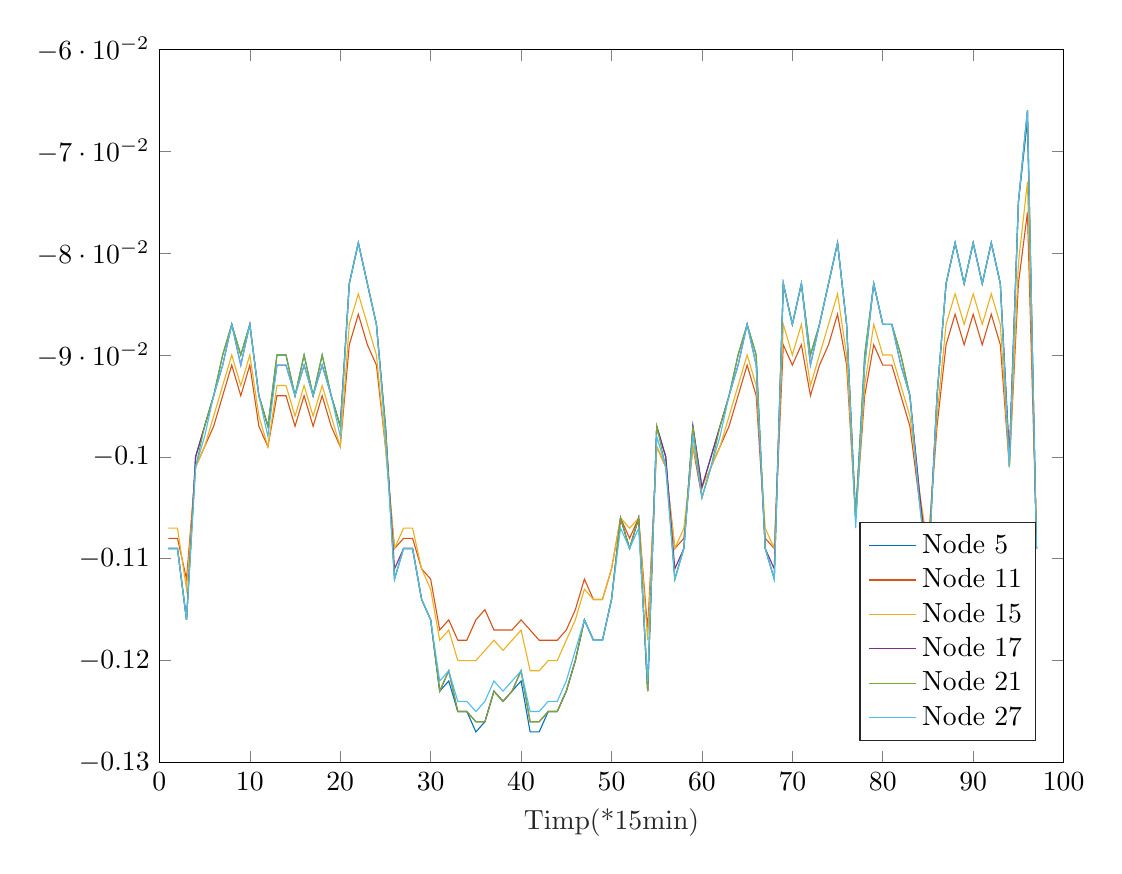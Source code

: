 % This file was created by matlab2tikz.
%
%The latest updates can be retrieved from
%  http://www.mathworks.com/matlabcentral/fileexchange/22022-matlab2tikz-matlab2tikz
%where you can also make suggestions and rate matlab2tikz.
%
\definecolor{mycolor1}{rgb}{0.0,0.447,0.741}%
\definecolor{mycolor2}{rgb}{0.85,0.325,0.098}%
\definecolor{mycolor3}{rgb}{0.929,0.694,0.125}%
\definecolor{mycolor4}{rgb}{0.494,0.184,0.556}%
\definecolor{mycolor5}{rgb}{0.466,0.674,0.188}%
\definecolor{mycolor6}{rgb}{0.301,0.745,0.933}%
%


\begin{axis}[%
width=4.521in,
height=3.566in,
at={(0.758in,0.481in)},
scale only axis,
xmin=0,
xmax=100,
xlabel style={font=\color{white!15!black}},
xlabel={Timp(*15min)},
ymin=-0.13,
ymax=-0.06,
% ylabel style={font=\color{white!15!black}},
% ylabel={Reziduu presiune(mH2O)},
axis background/.style={fill=white},
legend style={at={(0.97,0.03)}, anchor=south east, legend cell align=left, align=left, draw=white!15!black}
]
\addplot [color=mycolor1]
  table[row sep=crcr]{%
1	-0.109\\
2	-0.109\\
3	-0.116\\
4	-0.1\\
5	-0.097\\
6	-0.094\\
7	-0.09\\
8	-0.087\\
9	-0.09\\
10	-0.087\\
11	-0.094\\
12	-0.097\\
13	-0.09\\
14	-0.09\\
15	-0.094\\
16	-0.09\\
17	-0.094\\
18	-0.09\\
19	-0.094\\
20	-0.097\\
21	-0.083\\
22	-0.079\\
23	-0.083\\
24	-0.087\\
25	-0.097\\
26	-0.112\\
27	-0.109\\
28	-0.109\\
29	-0.114\\
30	-0.116\\
31	-0.123\\
32	-0.122\\
33	-0.125\\
34	-0.125\\
35	-0.127\\
36	-0.126\\
37	-0.123\\
38	-0.124\\
39	-0.123\\
40	-0.122\\
41	-0.127\\
42	-0.127\\
43	-0.125\\
44	-0.125\\
45	-0.123\\
46	-0.12\\
47	-0.116\\
48	-0.118\\
49	-0.118\\
50	-0.114\\
51	-0.106\\
52	-0.109\\
53	-0.106\\
54	-0.123\\
55	-0.097\\
56	-0.1\\
57	-0.112\\
58	-0.109\\
59	-0.097\\
60	-0.103\\
61	-0.1\\
62	-0.097\\
63	-0.094\\
64	-0.09\\
65	-0.087\\
66	-0.09\\
67	-0.109\\
68	-0.112\\
69	-0.083\\
70	-0.087\\
71	-0.083\\
72	-0.09\\
73	-0.087\\
74	-0.083\\
75	-0.079\\
76	-0.087\\
77	-0.106\\
78	-0.09\\
79	-0.083\\
80	-0.087\\
81	-0.087\\
82	-0.09\\
83	-0.094\\
84	-0.103\\
85	-0.112\\
86	-0.094\\
87	-0.083\\
88	-0.079\\
89	-0.083\\
90	-0.079\\
91	-0.083\\
92	-0.079\\
93	-0.083\\
94	-0.1\\
95	-0.075\\
96	-0.067\\
97	-0.109\\
};
\addlegendentry{Node 5}

\addplot [color=mycolor2]
  table[row sep=crcr]{%
1	-0.108\\
2	-0.108\\
3	-0.112\\
4	-0.101\\
5	-0.099\\
6	-0.097\\
7	-0.094\\
8	-0.091\\
9	-0.094\\
10	-0.091\\
11	-0.097\\
12	-0.099\\
13	-0.094\\
14	-0.094\\
15	-0.097\\
16	-0.094\\
17	-0.097\\
18	-0.094\\
19	-0.097\\
20	-0.099\\
21	-0.089\\
22	-0.086\\
23	-0.089\\
24	-0.091\\
25	-0.099\\
26	-0.109\\
27	-0.108\\
28	-0.108\\
29	-0.111\\
30	-0.112\\
31	-0.117\\
32	-0.116\\
33	-0.118\\
34	-0.118\\
35	-0.116\\
36	-0.115\\
37	-0.117\\
38	-0.117\\
39	-0.117\\
40	-0.116\\
41	-0.117\\
42	-0.118\\
43	-0.118\\
44	-0.118\\
45	-0.117\\
46	-0.115\\
47	-0.112\\
48	-0.114\\
49	-0.114\\
50	-0.111\\
51	-0.106\\
52	-0.108\\
53	-0.106\\
54	-0.117\\
55	-0.099\\
56	-0.101\\
57	-0.109\\
58	-0.108\\
59	-0.099\\
60	-0.104\\
61	-0.101\\
62	-0.099\\
63	-0.097\\
64	-0.094\\
65	-0.091\\
66	-0.094\\
67	-0.108\\
68	-0.109\\
69	-0.089\\
70	-0.091\\
71	-0.089\\
72	-0.094\\
73	-0.091\\
74	-0.089\\
75	-0.086\\
76	-0.091\\
77	-0.106\\
78	-0.094\\
79	-0.089\\
80	-0.091\\
81	-0.091\\
82	-0.094\\
83	-0.097\\
84	-0.104\\
85	-0.109\\
86	-0.097\\
87	-0.089\\
88	-0.086\\
89	-0.089\\
90	-0.086\\
91	-0.089\\
92	-0.086\\
93	-0.089\\
94	-0.101\\
95	-0.083\\
96	-0.076\\
97	-0.108\\
};
\addlegendentry{Node 11}

\addplot [color=mycolor3]
  table[row sep=crcr]{%
1	-0.107\\
2	-0.107\\
3	-0.113\\
4	-0.101\\
5	-0.099\\
6	-0.096\\
7	-0.093\\
8	-0.09\\
9	-0.093\\
10	-0.09\\
11	-0.096\\
12	-0.099\\
13	-0.093\\
14	-0.093\\
15	-0.096\\
16	-0.093\\
17	-0.096\\
18	-0.093\\
19	-0.096\\
20	-0.099\\
21	-0.087\\
22	-0.084\\
23	-0.087\\
24	-0.09\\
25	-0.099\\
26	-0.109\\
27	-0.107\\
28	-0.107\\
29	-0.111\\
30	-0.113\\
31	-0.118\\
32	-0.117\\
33	-0.12\\
34	-0.12\\
35	-0.12\\
36	-0.119\\
37	-0.118\\
38	-0.119\\
39	-0.118\\
40	-0.117\\
41	-0.121\\
42	-0.121\\
43	-0.12\\
44	-0.12\\
45	-0.118\\
46	-0.116\\
47	-0.113\\
48	-0.114\\
49	-0.114\\
50	-0.111\\
51	-0.106\\
52	-0.107\\
53	-0.106\\
54	-0.118\\
55	-0.099\\
56	-0.101\\
57	-0.109\\
58	-0.107\\
59	-0.099\\
60	-0.103\\
61	-0.101\\
62	-0.099\\
63	-0.096\\
64	-0.093\\
65	-0.09\\
66	-0.093\\
67	-0.107\\
68	-0.109\\
69	-0.087\\
70	-0.09\\
71	-0.087\\
72	-0.093\\
73	-0.09\\
74	-0.087\\
75	-0.084\\
76	-0.09\\
77	-0.106\\
78	-0.093\\
79	-0.087\\
80	-0.09\\
81	-0.09\\
82	-0.093\\
83	-0.096\\
84	-0.103\\
85	-0.109\\
86	-0.096\\
87	-0.087\\
88	-0.084\\
89	-0.087\\
90	-0.084\\
91	-0.087\\
92	-0.084\\
93	-0.087\\
94	-0.101\\
95	-0.081\\
96	-0.073\\
97	-0.107\\
};
\addlegendentry{Node 15}

\addplot [color=mycolor4]
  table[row sep=crcr]{%
1	-0.109\\
2	-0.109\\
3	-0.116\\
4	-0.1\\
5	-0.097\\
6	-0.094\\
7	-0.091\\
8	-0.087\\
9	-0.091\\
10	-0.087\\
11	-0.094\\
12	-0.097\\
13	-0.091\\
14	-0.091\\
15	-0.094\\
16	-0.091\\
17	-0.094\\
18	-0.091\\
19	-0.094\\
20	-0.097\\
21	-0.083\\
22	-0.079\\
23	-0.083\\
24	-0.087\\
25	-0.097\\
26	-0.111\\
27	-0.109\\
28	-0.109\\
29	-0.114\\
30	-0.116\\
31	-0.123\\
32	-0.121\\
33	-0.125\\
34	-0.125\\
35	-0.126\\
36	-0.126\\
37	-0.123\\
38	-0.124\\
39	-0.123\\
40	-0.121\\
41	-0.126\\
42	-0.126\\
43	-0.125\\
44	-0.125\\
45	-0.123\\
46	-0.12\\
47	-0.116\\
48	-0.118\\
49	-0.118\\
50	-0.114\\
51	-0.106\\
52	-0.109\\
53	-0.106\\
54	-0.123\\
55	-0.097\\
56	-0.1\\
57	-0.111\\
58	-0.109\\
59	-0.097\\
60	-0.103\\
61	-0.1\\
62	-0.097\\
63	-0.094\\
64	-0.091\\
65	-0.087\\
66	-0.091\\
67	-0.109\\
68	-0.111\\
69	-0.083\\
70	-0.087\\
71	-0.083\\
72	-0.091\\
73	-0.087\\
74	-0.083\\
75	-0.079\\
76	-0.087\\
77	-0.106\\
78	-0.091\\
79	-0.083\\
80	-0.087\\
81	-0.087\\
82	-0.091\\
83	-0.094\\
84	-0.103\\
85	-0.111\\
86	-0.094\\
87	-0.083\\
88	-0.079\\
89	-0.083\\
90	-0.079\\
91	-0.083\\
92	-0.079\\
93	-0.083\\
94	-0.1\\
95	-0.075\\
96	-0.066\\
97	-0.109\\
};
\addlegendentry{Node 17}

\addplot [color=mycolor5]
  table[row sep=crcr]{%
1	-0.109\\
2	-0.109\\
3	-0.116\\
4	-0.101\\
5	-0.097\\
6	-0.094\\
7	-0.09\\
8	-0.087\\
9	-0.09\\
10	-0.087\\
11	-0.094\\
12	-0.097\\
13	-0.09\\
14	-0.09\\
15	-0.094\\
16	-0.09\\
17	-0.094\\
18	-0.09\\
19	-0.094\\
20	-0.097\\
21	-0.083\\
22	-0.079\\
23	-0.083\\
24	-0.087\\
25	-0.097\\
26	-0.112\\
27	-0.109\\
28	-0.109\\
29	-0.114\\
30	-0.116\\
31	-0.123\\
32	-0.121\\
33	-0.125\\
34	-0.125\\
35	-0.126\\
36	-0.126\\
37	-0.123\\
38	-0.124\\
39	-0.123\\
40	-0.121\\
41	-0.126\\
42	-0.126\\
43	-0.125\\
44	-0.125\\
45	-0.123\\
46	-0.12\\
47	-0.116\\
48	-0.118\\
49	-0.118\\
50	-0.114\\
51	-0.106\\
52	-0.109\\
53	-0.106\\
54	-0.123\\
55	-0.097\\
56	-0.101\\
57	-0.112\\
58	-0.109\\
59	-0.097\\
60	-0.104\\
61	-0.101\\
62	-0.097\\
63	-0.094\\
64	-0.09\\
65	-0.087\\
66	-0.09\\
67	-0.109\\
68	-0.112\\
69	-0.083\\
70	-0.087\\
71	-0.083\\
72	-0.09\\
73	-0.087\\
74	-0.083\\
75	-0.079\\
76	-0.087\\
77	-0.106\\
78	-0.09\\
79	-0.083\\
80	-0.087\\
81	-0.087\\
82	-0.09\\
83	-0.094\\
84	-0.104\\
85	-0.112\\
86	-0.094\\
87	-0.083\\
88	-0.079\\
89	-0.083\\
90	-0.079\\
91	-0.083\\
92	-0.079\\
93	-0.083\\
94	-0.101\\
95	-0.075\\
96	-0.066\\
97	-0.109\\
};
\addlegendentry{Node 21}

\addplot [color=mycolor6]
  table[row sep=crcr]{%
1	-0.109\\
2	-0.109\\
3	-0.116\\
4	-0.101\\
5	-0.098\\
6	-0.094\\
7	-0.091\\
8	-0.087\\
9	-0.091\\
10	-0.087\\
11	-0.094\\
12	-0.098\\
13	-0.091\\
14	-0.091\\
15	-0.094\\
16	-0.091\\
17	-0.094\\
18	-0.091\\
19	-0.094\\
20	-0.098\\
21	-0.083\\
22	-0.079\\
23	-0.083\\
24	-0.087\\
25	-0.098\\
26	-0.112\\
27	-0.109\\
28	-0.109\\
29	-0.114\\
30	-0.116\\
31	-0.122\\
32	-0.121\\
33	-0.124\\
34	-0.124\\
35	-0.125\\
36	-0.124\\
37	-0.122\\
38	-0.123\\
39	-0.122\\
40	-0.121\\
41	-0.125\\
42	-0.125\\
43	-0.124\\
44	-0.124\\
45	-0.122\\
46	-0.119\\
47	-0.116\\
48	-0.118\\
49	-0.118\\
50	-0.114\\
51	-0.107\\
52	-0.109\\
53	-0.107\\
54	-0.122\\
55	-0.098\\
56	-0.101\\
57	-0.112\\
58	-0.109\\
59	-0.098\\
60	-0.104\\
61	-0.101\\
62	-0.098\\
63	-0.094\\
64	-0.091\\
65	-0.087\\
66	-0.091\\
67	-0.109\\
68	-0.112\\
69	-0.083\\
70	-0.087\\
71	-0.083\\
72	-0.091\\
73	-0.087\\
74	-0.083\\
75	-0.079\\
76	-0.087\\
77	-0.107\\
78	-0.091\\
79	-0.083\\
80	-0.087\\
81	-0.087\\
82	-0.091\\
83	-0.094\\
84	-0.104\\
85	-0.112\\
86	-0.094\\
87	-0.083\\
88	-0.079\\
89	-0.083\\
90	-0.079\\
91	-0.083\\
92	-0.079\\
93	-0.083\\
94	-0.101\\
95	-0.075\\
96	-0.066\\
97	-0.109\\
};
\addlegendentry{Node 27}

\end{axis}
